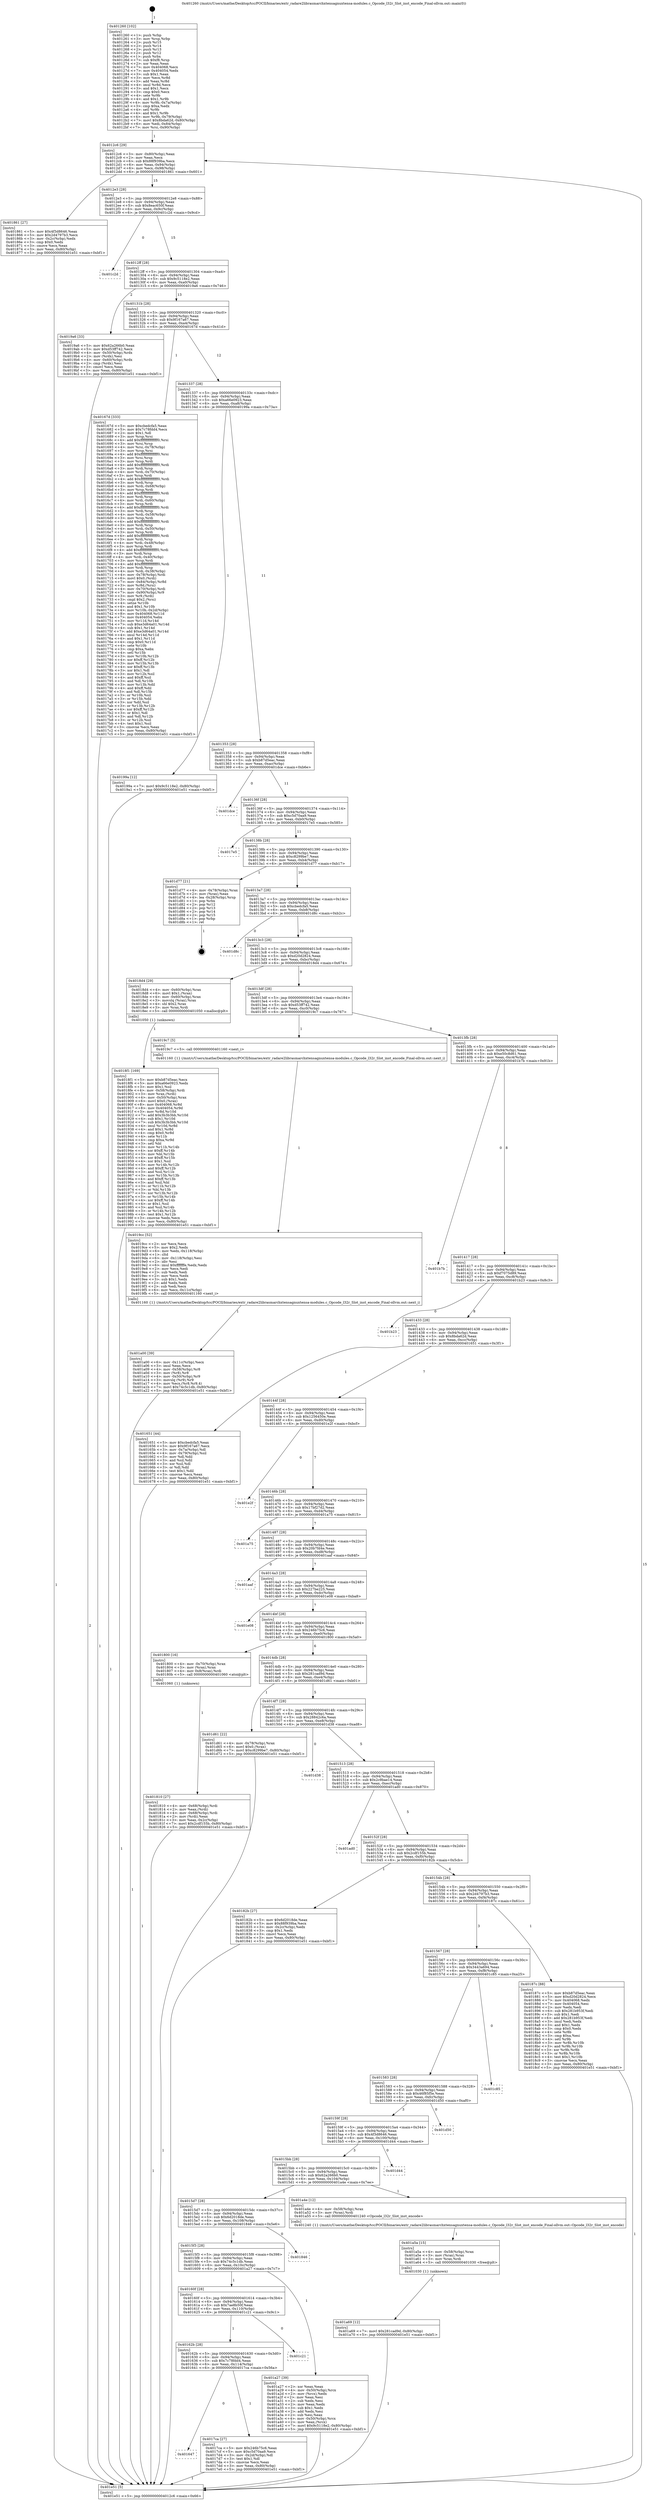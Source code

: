 digraph "0x401260" {
  label = "0x401260 (/mnt/c/Users/mathe/Desktop/tcc/POCII/binaries/extr_radare2librasmarchxtensagnuxtensa-modules.c_Opcode_l32r_Slot_inst_encode_Final-ollvm.out::main(0))"
  labelloc = "t"
  node[shape=record]

  Entry [label="",width=0.3,height=0.3,shape=circle,fillcolor=black,style=filled]
  "0x4012c6" [label="{
     0x4012c6 [29]\l
     | [instrs]\l
     &nbsp;&nbsp;0x4012c6 \<+3\>: mov -0x80(%rbp),%eax\l
     &nbsp;&nbsp;0x4012c9 \<+2\>: mov %eax,%ecx\l
     &nbsp;&nbsp;0x4012cb \<+6\>: sub $0x88f939ba,%ecx\l
     &nbsp;&nbsp;0x4012d1 \<+6\>: mov %eax,-0x94(%rbp)\l
     &nbsp;&nbsp;0x4012d7 \<+6\>: mov %ecx,-0x98(%rbp)\l
     &nbsp;&nbsp;0x4012dd \<+6\>: je 0000000000401861 \<main+0x601\>\l
  }"]
  "0x401861" [label="{
     0x401861 [27]\l
     | [instrs]\l
     &nbsp;&nbsp;0x401861 \<+5\>: mov $0x4f3d8646,%eax\l
     &nbsp;&nbsp;0x401866 \<+5\>: mov $0x2d4797b3,%ecx\l
     &nbsp;&nbsp;0x40186b \<+3\>: mov -0x2c(%rbp),%edx\l
     &nbsp;&nbsp;0x40186e \<+3\>: cmp $0x0,%edx\l
     &nbsp;&nbsp;0x401871 \<+3\>: cmove %ecx,%eax\l
     &nbsp;&nbsp;0x401874 \<+3\>: mov %eax,-0x80(%rbp)\l
     &nbsp;&nbsp;0x401877 \<+5\>: jmp 0000000000401e51 \<main+0xbf1\>\l
  }"]
  "0x4012e3" [label="{
     0x4012e3 [28]\l
     | [instrs]\l
     &nbsp;&nbsp;0x4012e3 \<+5\>: jmp 00000000004012e8 \<main+0x88\>\l
     &nbsp;&nbsp;0x4012e8 \<+6\>: mov -0x94(%rbp),%eax\l
     &nbsp;&nbsp;0x4012ee \<+5\>: sub $0x8eac650f,%eax\l
     &nbsp;&nbsp;0x4012f3 \<+6\>: mov %eax,-0x9c(%rbp)\l
     &nbsp;&nbsp;0x4012f9 \<+6\>: je 0000000000401c2d \<main+0x9cd\>\l
  }"]
  Exit [label="",width=0.3,height=0.3,shape=circle,fillcolor=black,style=filled,peripheries=2]
  "0x401c2d" [label="{
     0x401c2d\l
  }", style=dashed]
  "0x4012ff" [label="{
     0x4012ff [28]\l
     | [instrs]\l
     &nbsp;&nbsp;0x4012ff \<+5\>: jmp 0000000000401304 \<main+0xa4\>\l
     &nbsp;&nbsp;0x401304 \<+6\>: mov -0x94(%rbp),%eax\l
     &nbsp;&nbsp;0x40130a \<+5\>: sub $0x9c5118e2,%eax\l
     &nbsp;&nbsp;0x40130f \<+6\>: mov %eax,-0xa0(%rbp)\l
     &nbsp;&nbsp;0x401315 \<+6\>: je 00000000004019a6 \<main+0x746\>\l
  }"]
  "0x401a69" [label="{
     0x401a69 [12]\l
     | [instrs]\l
     &nbsp;&nbsp;0x401a69 \<+7\>: movl $0x281cad9d,-0x80(%rbp)\l
     &nbsp;&nbsp;0x401a70 \<+5\>: jmp 0000000000401e51 \<main+0xbf1\>\l
  }"]
  "0x4019a6" [label="{
     0x4019a6 [33]\l
     | [instrs]\l
     &nbsp;&nbsp;0x4019a6 \<+5\>: mov $0x62a266b0,%eax\l
     &nbsp;&nbsp;0x4019ab \<+5\>: mov $0xd53ff742,%ecx\l
     &nbsp;&nbsp;0x4019b0 \<+4\>: mov -0x50(%rbp),%rdx\l
     &nbsp;&nbsp;0x4019b4 \<+2\>: mov (%rdx),%esi\l
     &nbsp;&nbsp;0x4019b6 \<+4\>: mov -0x60(%rbp),%rdx\l
     &nbsp;&nbsp;0x4019ba \<+2\>: cmp (%rdx),%esi\l
     &nbsp;&nbsp;0x4019bc \<+3\>: cmovl %ecx,%eax\l
     &nbsp;&nbsp;0x4019bf \<+3\>: mov %eax,-0x80(%rbp)\l
     &nbsp;&nbsp;0x4019c2 \<+5\>: jmp 0000000000401e51 \<main+0xbf1\>\l
  }"]
  "0x40131b" [label="{
     0x40131b [28]\l
     | [instrs]\l
     &nbsp;&nbsp;0x40131b \<+5\>: jmp 0000000000401320 \<main+0xc0\>\l
     &nbsp;&nbsp;0x401320 \<+6\>: mov -0x94(%rbp),%eax\l
     &nbsp;&nbsp;0x401326 \<+5\>: sub $0x9f167a67,%eax\l
     &nbsp;&nbsp;0x40132b \<+6\>: mov %eax,-0xa4(%rbp)\l
     &nbsp;&nbsp;0x401331 \<+6\>: je 000000000040167d \<main+0x41d\>\l
  }"]
  "0x401a5a" [label="{
     0x401a5a [15]\l
     | [instrs]\l
     &nbsp;&nbsp;0x401a5a \<+4\>: mov -0x58(%rbp),%rax\l
     &nbsp;&nbsp;0x401a5e \<+3\>: mov (%rax),%rax\l
     &nbsp;&nbsp;0x401a61 \<+3\>: mov %rax,%rdi\l
     &nbsp;&nbsp;0x401a64 \<+5\>: call 0000000000401030 \<free@plt\>\l
     | [calls]\l
     &nbsp;&nbsp;0x401030 \{1\} (unknown)\l
  }"]
  "0x40167d" [label="{
     0x40167d [333]\l
     | [instrs]\l
     &nbsp;&nbsp;0x40167d \<+5\>: mov $0xcbedcfa5,%eax\l
     &nbsp;&nbsp;0x401682 \<+5\>: mov $0x7c78fdd4,%ecx\l
     &nbsp;&nbsp;0x401687 \<+2\>: mov $0x1,%dl\l
     &nbsp;&nbsp;0x401689 \<+3\>: mov %rsp,%rsi\l
     &nbsp;&nbsp;0x40168c \<+4\>: add $0xfffffffffffffff0,%rsi\l
     &nbsp;&nbsp;0x401690 \<+3\>: mov %rsi,%rsp\l
     &nbsp;&nbsp;0x401693 \<+4\>: mov %rsi,-0x78(%rbp)\l
     &nbsp;&nbsp;0x401697 \<+3\>: mov %rsp,%rsi\l
     &nbsp;&nbsp;0x40169a \<+4\>: add $0xfffffffffffffff0,%rsi\l
     &nbsp;&nbsp;0x40169e \<+3\>: mov %rsi,%rsp\l
     &nbsp;&nbsp;0x4016a1 \<+3\>: mov %rsp,%rdi\l
     &nbsp;&nbsp;0x4016a4 \<+4\>: add $0xfffffffffffffff0,%rdi\l
     &nbsp;&nbsp;0x4016a8 \<+3\>: mov %rdi,%rsp\l
     &nbsp;&nbsp;0x4016ab \<+4\>: mov %rdi,-0x70(%rbp)\l
     &nbsp;&nbsp;0x4016af \<+3\>: mov %rsp,%rdi\l
     &nbsp;&nbsp;0x4016b2 \<+4\>: add $0xfffffffffffffff0,%rdi\l
     &nbsp;&nbsp;0x4016b6 \<+3\>: mov %rdi,%rsp\l
     &nbsp;&nbsp;0x4016b9 \<+4\>: mov %rdi,-0x68(%rbp)\l
     &nbsp;&nbsp;0x4016bd \<+3\>: mov %rsp,%rdi\l
     &nbsp;&nbsp;0x4016c0 \<+4\>: add $0xfffffffffffffff0,%rdi\l
     &nbsp;&nbsp;0x4016c4 \<+3\>: mov %rdi,%rsp\l
     &nbsp;&nbsp;0x4016c7 \<+4\>: mov %rdi,-0x60(%rbp)\l
     &nbsp;&nbsp;0x4016cb \<+3\>: mov %rsp,%rdi\l
     &nbsp;&nbsp;0x4016ce \<+4\>: add $0xfffffffffffffff0,%rdi\l
     &nbsp;&nbsp;0x4016d2 \<+3\>: mov %rdi,%rsp\l
     &nbsp;&nbsp;0x4016d5 \<+4\>: mov %rdi,-0x58(%rbp)\l
     &nbsp;&nbsp;0x4016d9 \<+3\>: mov %rsp,%rdi\l
     &nbsp;&nbsp;0x4016dc \<+4\>: add $0xfffffffffffffff0,%rdi\l
     &nbsp;&nbsp;0x4016e0 \<+3\>: mov %rdi,%rsp\l
     &nbsp;&nbsp;0x4016e3 \<+4\>: mov %rdi,-0x50(%rbp)\l
     &nbsp;&nbsp;0x4016e7 \<+3\>: mov %rsp,%rdi\l
     &nbsp;&nbsp;0x4016ea \<+4\>: add $0xfffffffffffffff0,%rdi\l
     &nbsp;&nbsp;0x4016ee \<+3\>: mov %rdi,%rsp\l
     &nbsp;&nbsp;0x4016f1 \<+4\>: mov %rdi,-0x48(%rbp)\l
     &nbsp;&nbsp;0x4016f5 \<+3\>: mov %rsp,%rdi\l
     &nbsp;&nbsp;0x4016f8 \<+4\>: add $0xfffffffffffffff0,%rdi\l
     &nbsp;&nbsp;0x4016fc \<+3\>: mov %rdi,%rsp\l
     &nbsp;&nbsp;0x4016ff \<+4\>: mov %rdi,-0x40(%rbp)\l
     &nbsp;&nbsp;0x401703 \<+3\>: mov %rsp,%rdi\l
     &nbsp;&nbsp;0x401706 \<+4\>: add $0xfffffffffffffff0,%rdi\l
     &nbsp;&nbsp;0x40170a \<+3\>: mov %rdi,%rsp\l
     &nbsp;&nbsp;0x40170d \<+4\>: mov %rdi,-0x38(%rbp)\l
     &nbsp;&nbsp;0x401711 \<+4\>: mov -0x78(%rbp),%rdi\l
     &nbsp;&nbsp;0x401715 \<+6\>: movl $0x0,(%rdi)\l
     &nbsp;&nbsp;0x40171b \<+7\>: mov -0x84(%rbp),%r8d\l
     &nbsp;&nbsp;0x401722 \<+3\>: mov %r8d,(%rsi)\l
     &nbsp;&nbsp;0x401725 \<+4\>: mov -0x70(%rbp),%rdi\l
     &nbsp;&nbsp;0x401729 \<+7\>: mov -0x90(%rbp),%r9\l
     &nbsp;&nbsp;0x401730 \<+3\>: mov %r9,(%rdi)\l
     &nbsp;&nbsp;0x401733 \<+3\>: cmpl $0x2,(%rsi)\l
     &nbsp;&nbsp;0x401736 \<+4\>: setne %r10b\l
     &nbsp;&nbsp;0x40173a \<+4\>: and $0x1,%r10b\l
     &nbsp;&nbsp;0x40173e \<+4\>: mov %r10b,-0x2d(%rbp)\l
     &nbsp;&nbsp;0x401742 \<+8\>: mov 0x404068,%r11d\l
     &nbsp;&nbsp;0x40174a \<+7\>: mov 0x404054,%ebx\l
     &nbsp;&nbsp;0x401751 \<+3\>: mov %r11d,%r14d\l
     &nbsp;&nbsp;0x401754 \<+7\>: sub $0xe3d64a01,%r14d\l
     &nbsp;&nbsp;0x40175b \<+4\>: sub $0x1,%r14d\l
     &nbsp;&nbsp;0x40175f \<+7\>: add $0xe3d64a01,%r14d\l
     &nbsp;&nbsp;0x401766 \<+4\>: imul %r14d,%r11d\l
     &nbsp;&nbsp;0x40176a \<+4\>: and $0x1,%r11d\l
     &nbsp;&nbsp;0x40176e \<+4\>: cmp $0x0,%r11d\l
     &nbsp;&nbsp;0x401772 \<+4\>: sete %r10b\l
     &nbsp;&nbsp;0x401776 \<+3\>: cmp $0xa,%ebx\l
     &nbsp;&nbsp;0x401779 \<+4\>: setl %r15b\l
     &nbsp;&nbsp;0x40177d \<+3\>: mov %r10b,%r12b\l
     &nbsp;&nbsp;0x401780 \<+4\>: xor $0xff,%r12b\l
     &nbsp;&nbsp;0x401784 \<+3\>: mov %r15b,%r13b\l
     &nbsp;&nbsp;0x401787 \<+4\>: xor $0xff,%r13b\l
     &nbsp;&nbsp;0x40178b \<+3\>: xor $0x1,%dl\l
     &nbsp;&nbsp;0x40178e \<+3\>: mov %r12b,%sil\l
     &nbsp;&nbsp;0x401791 \<+4\>: and $0xff,%sil\l
     &nbsp;&nbsp;0x401795 \<+3\>: and %dl,%r10b\l
     &nbsp;&nbsp;0x401798 \<+3\>: mov %r13b,%dil\l
     &nbsp;&nbsp;0x40179b \<+4\>: and $0xff,%dil\l
     &nbsp;&nbsp;0x40179f \<+3\>: and %dl,%r15b\l
     &nbsp;&nbsp;0x4017a2 \<+3\>: or %r10b,%sil\l
     &nbsp;&nbsp;0x4017a5 \<+3\>: or %r15b,%dil\l
     &nbsp;&nbsp;0x4017a8 \<+3\>: xor %dil,%sil\l
     &nbsp;&nbsp;0x4017ab \<+3\>: or %r13b,%r12b\l
     &nbsp;&nbsp;0x4017ae \<+4\>: xor $0xff,%r12b\l
     &nbsp;&nbsp;0x4017b2 \<+3\>: or $0x1,%dl\l
     &nbsp;&nbsp;0x4017b5 \<+3\>: and %dl,%r12b\l
     &nbsp;&nbsp;0x4017b8 \<+3\>: or %r12b,%sil\l
     &nbsp;&nbsp;0x4017bb \<+4\>: test $0x1,%sil\l
     &nbsp;&nbsp;0x4017bf \<+3\>: cmovne %ecx,%eax\l
     &nbsp;&nbsp;0x4017c2 \<+3\>: mov %eax,-0x80(%rbp)\l
     &nbsp;&nbsp;0x4017c5 \<+5\>: jmp 0000000000401e51 \<main+0xbf1\>\l
  }"]
  "0x401337" [label="{
     0x401337 [28]\l
     | [instrs]\l
     &nbsp;&nbsp;0x401337 \<+5\>: jmp 000000000040133c \<main+0xdc\>\l
     &nbsp;&nbsp;0x40133c \<+6\>: mov -0x94(%rbp),%eax\l
     &nbsp;&nbsp;0x401342 \<+5\>: sub $0xa66e0923,%eax\l
     &nbsp;&nbsp;0x401347 \<+6\>: mov %eax,-0xa8(%rbp)\l
     &nbsp;&nbsp;0x40134d \<+6\>: je 000000000040199a \<main+0x73a\>\l
  }"]
  "0x401a00" [label="{
     0x401a00 [39]\l
     | [instrs]\l
     &nbsp;&nbsp;0x401a00 \<+6\>: mov -0x11c(%rbp),%ecx\l
     &nbsp;&nbsp;0x401a06 \<+3\>: imul %eax,%ecx\l
     &nbsp;&nbsp;0x401a09 \<+4\>: mov -0x58(%rbp),%r8\l
     &nbsp;&nbsp;0x401a0d \<+3\>: mov (%r8),%r8\l
     &nbsp;&nbsp;0x401a10 \<+4\>: mov -0x50(%rbp),%r9\l
     &nbsp;&nbsp;0x401a14 \<+3\>: movslq (%r9),%r9\l
     &nbsp;&nbsp;0x401a17 \<+4\>: mov %ecx,(%r8,%r9,4)\l
     &nbsp;&nbsp;0x401a1b \<+7\>: movl $0x74c5c1db,-0x80(%rbp)\l
     &nbsp;&nbsp;0x401a22 \<+5\>: jmp 0000000000401e51 \<main+0xbf1\>\l
  }"]
  "0x40199a" [label="{
     0x40199a [12]\l
     | [instrs]\l
     &nbsp;&nbsp;0x40199a \<+7\>: movl $0x9c5118e2,-0x80(%rbp)\l
     &nbsp;&nbsp;0x4019a1 \<+5\>: jmp 0000000000401e51 \<main+0xbf1\>\l
  }"]
  "0x401353" [label="{
     0x401353 [28]\l
     | [instrs]\l
     &nbsp;&nbsp;0x401353 \<+5\>: jmp 0000000000401358 \<main+0xf8\>\l
     &nbsp;&nbsp;0x401358 \<+6\>: mov -0x94(%rbp),%eax\l
     &nbsp;&nbsp;0x40135e \<+5\>: sub $0xb87d5eac,%eax\l
     &nbsp;&nbsp;0x401363 \<+6\>: mov %eax,-0xac(%rbp)\l
     &nbsp;&nbsp;0x401369 \<+6\>: je 0000000000401dce \<main+0xb6e\>\l
  }"]
  "0x4019cc" [label="{
     0x4019cc [52]\l
     | [instrs]\l
     &nbsp;&nbsp;0x4019cc \<+2\>: xor %ecx,%ecx\l
     &nbsp;&nbsp;0x4019ce \<+5\>: mov $0x2,%edx\l
     &nbsp;&nbsp;0x4019d3 \<+6\>: mov %edx,-0x118(%rbp)\l
     &nbsp;&nbsp;0x4019d9 \<+1\>: cltd\l
     &nbsp;&nbsp;0x4019da \<+6\>: mov -0x118(%rbp),%esi\l
     &nbsp;&nbsp;0x4019e0 \<+2\>: idiv %esi\l
     &nbsp;&nbsp;0x4019e2 \<+6\>: imul $0xfffffffe,%edx,%edx\l
     &nbsp;&nbsp;0x4019e8 \<+2\>: mov %ecx,%edi\l
     &nbsp;&nbsp;0x4019ea \<+2\>: sub %edx,%edi\l
     &nbsp;&nbsp;0x4019ec \<+2\>: mov %ecx,%edx\l
     &nbsp;&nbsp;0x4019ee \<+3\>: sub $0x1,%edx\l
     &nbsp;&nbsp;0x4019f1 \<+2\>: add %edx,%edi\l
     &nbsp;&nbsp;0x4019f3 \<+2\>: sub %edi,%ecx\l
     &nbsp;&nbsp;0x4019f5 \<+6\>: mov %ecx,-0x11c(%rbp)\l
     &nbsp;&nbsp;0x4019fb \<+5\>: call 0000000000401160 \<next_i\>\l
     | [calls]\l
     &nbsp;&nbsp;0x401160 \{1\} (/mnt/c/Users/mathe/Desktop/tcc/POCII/binaries/extr_radare2librasmarchxtensagnuxtensa-modules.c_Opcode_l32r_Slot_inst_encode_Final-ollvm.out::next_i)\l
  }"]
  "0x401dce" [label="{
     0x401dce\l
  }", style=dashed]
  "0x40136f" [label="{
     0x40136f [28]\l
     | [instrs]\l
     &nbsp;&nbsp;0x40136f \<+5\>: jmp 0000000000401374 \<main+0x114\>\l
     &nbsp;&nbsp;0x401374 \<+6\>: mov -0x94(%rbp),%eax\l
     &nbsp;&nbsp;0x40137a \<+5\>: sub $0xc5d70aa9,%eax\l
     &nbsp;&nbsp;0x40137f \<+6\>: mov %eax,-0xb0(%rbp)\l
     &nbsp;&nbsp;0x401385 \<+6\>: je 00000000004017e5 \<main+0x585\>\l
  }"]
  "0x4018f1" [label="{
     0x4018f1 [169]\l
     | [instrs]\l
     &nbsp;&nbsp;0x4018f1 \<+5\>: mov $0xb87d5eac,%ecx\l
     &nbsp;&nbsp;0x4018f6 \<+5\>: mov $0xa66e0923,%edx\l
     &nbsp;&nbsp;0x4018fb \<+3\>: mov $0x1,%sil\l
     &nbsp;&nbsp;0x4018fe \<+4\>: mov -0x58(%rbp),%rdi\l
     &nbsp;&nbsp;0x401902 \<+3\>: mov %rax,(%rdi)\l
     &nbsp;&nbsp;0x401905 \<+4\>: mov -0x50(%rbp),%rax\l
     &nbsp;&nbsp;0x401909 \<+6\>: movl $0x0,(%rax)\l
     &nbsp;&nbsp;0x40190f \<+8\>: mov 0x404068,%r8d\l
     &nbsp;&nbsp;0x401917 \<+8\>: mov 0x404054,%r9d\l
     &nbsp;&nbsp;0x40191f \<+3\>: mov %r8d,%r10d\l
     &nbsp;&nbsp;0x401922 \<+7\>: add $0x3b3b3bb,%r10d\l
     &nbsp;&nbsp;0x401929 \<+4\>: sub $0x1,%r10d\l
     &nbsp;&nbsp;0x40192d \<+7\>: sub $0x3b3b3bb,%r10d\l
     &nbsp;&nbsp;0x401934 \<+4\>: imul %r10d,%r8d\l
     &nbsp;&nbsp;0x401938 \<+4\>: and $0x1,%r8d\l
     &nbsp;&nbsp;0x40193c \<+4\>: cmp $0x0,%r8d\l
     &nbsp;&nbsp;0x401940 \<+4\>: sete %r11b\l
     &nbsp;&nbsp;0x401944 \<+4\>: cmp $0xa,%r9d\l
     &nbsp;&nbsp;0x401948 \<+3\>: setl %bl\l
     &nbsp;&nbsp;0x40194b \<+3\>: mov %r11b,%r14b\l
     &nbsp;&nbsp;0x40194e \<+4\>: xor $0xff,%r14b\l
     &nbsp;&nbsp;0x401952 \<+3\>: mov %bl,%r15b\l
     &nbsp;&nbsp;0x401955 \<+4\>: xor $0xff,%r15b\l
     &nbsp;&nbsp;0x401959 \<+4\>: xor $0x1,%sil\l
     &nbsp;&nbsp;0x40195d \<+3\>: mov %r14b,%r12b\l
     &nbsp;&nbsp;0x401960 \<+4\>: and $0xff,%r12b\l
     &nbsp;&nbsp;0x401964 \<+3\>: and %sil,%r11b\l
     &nbsp;&nbsp;0x401967 \<+3\>: mov %r15b,%r13b\l
     &nbsp;&nbsp;0x40196a \<+4\>: and $0xff,%r13b\l
     &nbsp;&nbsp;0x40196e \<+3\>: and %sil,%bl\l
     &nbsp;&nbsp;0x401971 \<+3\>: or %r11b,%r12b\l
     &nbsp;&nbsp;0x401974 \<+3\>: or %bl,%r13b\l
     &nbsp;&nbsp;0x401977 \<+3\>: xor %r13b,%r12b\l
     &nbsp;&nbsp;0x40197a \<+3\>: or %r15b,%r14b\l
     &nbsp;&nbsp;0x40197d \<+4\>: xor $0xff,%r14b\l
     &nbsp;&nbsp;0x401981 \<+4\>: or $0x1,%sil\l
     &nbsp;&nbsp;0x401985 \<+3\>: and %sil,%r14b\l
     &nbsp;&nbsp;0x401988 \<+3\>: or %r14b,%r12b\l
     &nbsp;&nbsp;0x40198b \<+4\>: test $0x1,%r12b\l
     &nbsp;&nbsp;0x40198f \<+3\>: cmovne %edx,%ecx\l
     &nbsp;&nbsp;0x401992 \<+3\>: mov %ecx,-0x80(%rbp)\l
     &nbsp;&nbsp;0x401995 \<+5\>: jmp 0000000000401e51 \<main+0xbf1\>\l
  }"]
  "0x4017e5" [label="{
     0x4017e5\l
  }", style=dashed]
  "0x40138b" [label="{
     0x40138b [28]\l
     | [instrs]\l
     &nbsp;&nbsp;0x40138b \<+5\>: jmp 0000000000401390 \<main+0x130\>\l
     &nbsp;&nbsp;0x401390 \<+6\>: mov -0x94(%rbp),%eax\l
     &nbsp;&nbsp;0x401396 \<+5\>: sub $0xc8299be7,%eax\l
     &nbsp;&nbsp;0x40139b \<+6\>: mov %eax,-0xb4(%rbp)\l
     &nbsp;&nbsp;0x4013a1 \<+6\>: je 0000000000401d77 \<main+0xb17\>\l
  }"]
  "0x401810" [label="{
     0x401810 [27]\l
     | [instrs]\l
     &nbsp;&nbsp;0x401810 \<+4\>: mov -0x68(%rbp),%rdi\l
     &nbsp;&nbsp;0x401814 \<+2\>: mov %eax,(%rdi)\l
     &nbsp;&nbsp;0x401816 \<+4\>: mov -0x68(%rbp),%rdi\l
     &nbsp;&nbsp;0x40181a \<+2\>: mov (%rdi),%eax\l
     &nbsp;&nbsp;0x40181c \<+3\>: mov %eax,-0x2c(%rbp)\l
     &nbsp;&nbsp;0x40181f \<+7\>: movl $0x2cdf155b,-0x80(%rbp)\l
     &nbsp;&nbsp;0x401826 \<+5\>: jmp 0000000000401e51 \<main+0xbf1\>\l
  }"]
  "0x401d77" [label="{
     0x401d77 [21]\l
     | [instrs]\l
     &nbsp;&nbsp;0x401d77 \<+4\>: mov -0x78(%rbp),%rax\l
     &nbsp;&nbsp;0x401d7b \<+2\>: mov (%rax),%eax\l
     &nbsp;&nbsp;0x401d7d \<+4\>: lea -0x28(%rbp),%rsp\l
     &nbsp;&nbsp;0x401d81 \<+1\>: pop %rbx\l
     &nbsp;&nbsp;0x401d82 \<+2\>: pop %r12\l
     &nbsp;&nbsp;0x401d84 \<+2\>: pop %r13\l
     &nbsp;&nbsp;0x401d86 \<+2\>: pop %r14\l
     &nbsp;&nbsp;0x401d88 \<+2\>: pop %r15\l
     &nbsp;&nbsp;0x401d8a \<+1\>: pop %rbp\l
     &nbsp;&nbsp;0x401d8b \<+1\>: ret\l
  }"]
  "0x4013a7" [label="{
     0x4013a7 [28]\l
     | [instrs]\l
     &nbsp;&nbsp;0x4013a7 \<+5\>: jmp 00000000004013ac \<main+0x14c\>\l
     &nbsp;&nbsp;0x4013ac \<+6\>: mov -0x94(%rbp),%eax\l
     &nbsp;&nbsp;0x4013b2 \<+5\>: sub $0xcbedcfa5,%eax\l
     &nbsp;&nbsp;0x4013b7 \<+6\>: mov %eax,-0xb8(%rbp)\l
     &nbsp;&nbsp;0x4013bd \<+6\>: je 0000000000401d8c \<main+0xb2c\>\l
  }"]
  "0x401647" [label="{
     0x401647\l
  }", style=dashed]
  "0x401d8c" [label="{
     0x401d8c\l
  }", style=dashed]
  "0x4013c3" [label="{
     0x4013c3 [28]\l
     | [instrs]\l
     &nbsp;&nbsp;0x4013c3 \<+5\>: jmp 00000000004013c8 \<main+0x168\>\l
     &nbsp;&nbsp;0x4013c8 \<+6\>: mov -0x94(%rbp),%eax\l
     &nbsp;&nbsp;0x4013ce \<+5\>: sub $0xd20d2824,%eax\l
     &nbsp;&nbsp;0x4013d3 \<+6\>: mov %eax,-0xbc(%rbp)\l
     &nbsp;&nbsp;0x4013d9 \<+6\>: je 00000000004018d4 \<main+0x674\>\l
  }"]
  "0x4017ca" [label="{
     0x4017ca [27]\l
     | [instrs]\l
     &nbsp;&nbsp;0x4017ca \<+5\>: mov $0x246b75c6,%eax\l
     &nbsp;&nbsp;0x4017cf \<+5\>: mov $0xc5d70aa9,%ecx\l
     &nbsp;&nbsp;0x4017d4 \<+3\>: mov -0x2d(%rbp),%dl\l
     &nbsp;&nbsp;0x4017d7 \<+3\>: test $0x1,%dl\l
     &nbsp;&nbsp;0x4017da \<+3\>: cmovne %ecx,%eax\l
     &nbsp;&nbsp;0x4017dd \<+3\>: mov %eax,-0x80(%rbp)\l
     &nbsp;&nbsp;0x4017e0 \<+5\>: jmp 0000000000401e51 \<main+0xbf1\>\l
  }"]
  "0x4018d4" [label="{
     0x4018d4 [29]\l
     | [instrs]\l
     &nbsp;&nbsp;0x4018d4 \<+4\>: mov -0x60(%rbp),%rax\l
     &nbsp;&nbsp;0x4018d8 \<+6\>: movl $0x1,(%rax)\l
     &nbsp;&nbsp;0x4018de \<+4\>: mov -0x60(%rbp),%rax\l
     &nbsp;&nbsp;0x4018e2 \<+3\>: movslq (%rax),%rax\l
     &nbsp;&nbsp;0x4018e5 \<+4\>: shl $0x2,%rax\l
     &nbsp;&nbsp;0x4018e9 \<+3\>: mov %rax,%rdi\l
     &nbsp;&nbsp;0x4018ec \<+5\>: call 0000000000401050 \<malloc@plt\>\l
     | [calls]\l
     &nbsp;&nbsp;0x401050 \{1\} (unknown)\l
  }"]
  "0x4013df" [label="{
     0x4013df [28]\l
     | [instrs]\l
     &nbsp;&nbsp;0x4013df \<+5\>: jmp 00000000004013e4 \<main+0x184\>\l
     &nbsp;&nbsp;0x4013e4 \<+6\>: mov -0x94(%rbp),%eax\l
     &nbsp;&nbsp;0x4013ea \<+5\>: sub $0xd53ff742,%eax\l
     &nbsp;&nbsp;0x4013ef \<+6\>: mov %eax,-0xc0(%rbp)\l
     &nbsp;&nbsp;0x4013f5 \<+6\>: je 00000000004019c7 \<main+0x767\>\l
  }"]
  "0x40162b" [label="{
     0x40162b [28]\l
     | [instrs]\l
     &nbsp;&nbsp;0x40162b \<+5\>: jmp 0000000000401630 \<main+0x3d0\>\l
     &nbsp;&nbsp;0x401630 \<+6\>: mov -0x94(%rbp),%eax\l
     &nbsp;&nbsp;0x401636 \<+5\>: sub $0x7c78fdd4,%eax\l
     &nbsp;&nbsp;0x40163b \<+6\>: mov %eax,-0x114(%rbp)\l
     &nbsp;&nbsp;0x401641 \<+6\>: je 00000000004017ca \<main+0x56a\>\l
  }"]
  "0x4019c7" [label="{
     0x4019c7 [5]\l
     | [instrs]\l
     &nbsp;&nbsp;0x4019c7 \<+5\>: call 0000000000401160 \<next_i\>\l
     | [calls]\l
     &nbsp;&nbsp;0x401160 \{1\} (/mnt/c/Users/mathe/Desktop/tcc/POCII/binaries/extr_radare2librasmarchxtensagnuxtensa-modules.c_Opcode_l32r_Slot_inst_encode_Final-ollvm.out::next_i)\l
  }"]
  "0x4013fb" [label="{
     0x4013fb [28]\l
     | [instrs]\l
     &nbsp;&nbsp;0x4013fb \<+5\>: jmp 0000000000401400 \<main+0x1a0\>\l
     &nbsp;&nbsp;0x401400 \<+6\>: mov -0x94(%rbp),%eax\l
     &nbsp;&nbsp;0x401406 \<+5\>: sub $0xe50c8d61,%eax\l
     &nbsp;&nbsp;0x40140b \<+6\>: mov %eax,-0xc4(%rbp)\l
     &nbsp;&nbsp;0x401411 \<+6\>: je 0000000000401b7b \<main+0x91b\>\l
  }"]
  "0x401c21" [label="{
     0x401c21\l
  }", style=dashed]
  "0x401b7b" [label="{
     0x401b7b\l
  }", style=dashed]
  "0x401417" [label="{
     0x401417 [28]\l
     | [instrs]\l
     &nbsp;&nbsp;0x401417 \<+5\>: jmp 000000000040141c \<main+0x1bc\>\l
     &nbsp;&nbsp;0x40141c \<+6\>: mov -0x94(%rbp),%eax\l
     &nbsp;&nbsp;0x401422 \<+5\>: sub $0xf7075d89,%eax\l
     &nbsp;&nbsp;0x401427 \<+6\>: mov %eax,-0xc8(%rbp)\l
     &nbsp;&nbsp;0x40142d \<+6\>: je 0000000000401b23 \<main+0x8c3\>\l
  }"]
  "0x40160f" [label="{
     0x40160f [28]\l
     | [instrs]\l
     &nbsp;&nbsp;0x40160f \<+5\>: jmp 0000000000401614 \<main+0x3b4\>\l
     &nbsp;&nbsp;0x401614 \<+6\>: mov -0x94(%rbp),%eax\l
     &nbsp;&nbsp;0x40161a \<+5\>: sub $0x7ae8b50f,%eax\l
     &nbsp;&nbsp;0x40161f \<+6\>: mov %eax,-0x110(%rbp)\l
     &nbsp;&nbsp;0x401625 \<+6\>: je 0000000000401c21 \<main+0x9c1\>\l
  }"]
  "0x401b23" [label="{
     0x401b23\l
  }", style=dashed]
  "0x401433" [label="{
     0x401433 [28]\l
     | [instrs]\l
     &nbsp;&nbsp;0x401433 \<+5\>: jmp 0000000000401438 \<main+0x1d8\>\l
     &nbsp;&nbsp;0x401438 \<+6\>: mov -0x94(%rbp),%eax\l
     &nbsp;&nbsp;0x40143e \<+5\>: sub $0x8bda62d,%eax\l
     &nbsp;&nbsp;0x401443 \<+6\>: mov %eax,-0xcc(%rbp)\l
     &nbsp;&nbsp;0x401449 \<+6\>: je 0000000000401651 \<main+0x3f1\>\l
  }"]
  "0x401a27" [label="{
     0x401a27 [39]\l
     | [instrs]\l
     &nbsp;&nbsp;0x401a27 \<+2\>: xor %eax,%eax\l
     &nbsp;&nbsp;0x401a29 \<+4\>: mov -0x50(%rbp),%rcx\l
     &nbsp;&nbsp;0x401a2d \<+2\>: mov (%rcx),%edx\l
     &nbsp;&nbsp;0x401a2f \<+2\>: mov %eax,%esi\l
     &nbsp;&nbsp;0x401a31 \<+2\>: sub %edx,%esi\l
     &nbsp;&nbsp;0x401a33 \<+2\>: mov %eax,%edx\l
     &nbsp;&nbsp;0x401a35 \<+3\>: sub $0x1,%edx\l
     &nbsp;&nbsp;0x401a38 \<+2\>: add %edx,%esi\l
     &nbsp;&nbsp;0x401a3a \<+2\>: sub %esi,%eax\l
     &nbsp;&nbsp;0x401a3c \<+4\>: mov -0x50(%rbp),%rcx\l
     &nbsp;&nbsp;0x401a40 \<+2\>: mov %eax,(%rcx)\l
     &nbsp;&nbsp;0x401a42 \<+7\>: movl $0x9c5118e2,-0x80(%rbp)\l
     &nbsp;&nbsp;0x401a49 \<+5\>: jmp 0000000000401e51 \<main+0xbf1\>\l
  }"]
  "0x401651" [label="{
     0x401651 [44]\l
     | [instrs]\l
     &nbsp;&nbsp;0x401651 \<+5\>: mov $0xcbedcfa5,%eax\l
     &nbsp;&nbsp;0x401656 \<+5\>: mov $0x9f167a67,%ecx\l
     &nbsp;&nbsp;0x40165b \<+3\>: mov -0x7a(%rbp),%dl\l
     &nbsp;&nbsp;0x40165e \<+4\>: mov -0x79(%rbp),%sil\l
     &nbsp;&nbsp;0x401662 \<+3\>: mov %dl,%dil\l
     &nbsp;&nbsp;0x401665 \<+3\>: and %sil,%dil\l
     &nbsp;&nbsp;0x401668 \<+3\>: xor %sil,%dl\l
     &nbsp;&nbsp;0x40166b \<+3\>: or %dl,%dil\l
     &nbsp;&nbsp;0x40166e \<+4\>: test $0x1,%dil\l
     &nbsp;&nbsp;0x401672 \<+3\>: cmovne %ecx,%eax\l
     &nbsp;&nbsp;0x401675 \<+3\>: mov %eax,-0x80(%rbp)\l
     &nbsp;&nbsp;0x401678 \<+5\>: jmp 0000000000401e51 \<main+0xbf1\>\l
  }"]
  "0x40144f" [label="{
     0x40144f [28]\l
     | [instrs]\l
     &nbsp;&nbsp;0x40144f \<+5\>: jmp 0000000000401454 \<main+0x1f4\>\l
     &nbsp;&nbsp;0x401454 \<+6\>: mov -0x94(%rbp),%eax\l
     &nbsp;&nbsp;0x40145a \<+5\>: sub $0x1256450e,%eax\l
     &nbsp;&nbsp;0x40145f \<+6\>: mov %eax,-0xd0(%rbp)\l
     &nbsp;&nbsp;0x401465 \<+6\>: je 0000000000401e2f \<main+0xbcf\>\l
  }"]
  "0x401e51" [label="{
     0x401e51 [5]\l
     | [instrs]\l
     &nbsp;&nbsp;0x401e51 \<+5\>: jmp 00000000004012c6 \<main+0x66\>\l
  }"]
  "0x401260" [label="{
     0x401260 [102]\l
     | [instrs]\l
     &nbsp;&nbsp;0x401260 \<+1\>: push %rbp\l
     &nbsp;&nbsp;0x401261 \<+3\>: mov %rsp,%rbp\l
     &nbsp;&nbsp;0x401264 \<+2\>: push %r15\l
     &nbsp;&nbsp;0x401266 \<+2\>: push %r14\l
     &nbsp;&nbsp;0x401268 \<+2\>: push %r13\l
     &nbsp;&nbsp;0x40126a \<+2\>: push %r12\l
     &nbsp;&nbsp;0x40126c \<+1\>: push %rbx\l
     &nbsp;&nbsp;0x40126d \<+7\>: sub $0xf8,%rsp\l
     &nbsp;&nbsp;0x401274 \<+2\>: xor %eax,%eax\l
     &nbsp;&nbsp;0x401276 \<+7\>: mov 0x404068,%ecx\l
     &nbsp;&nbsp;0x40127d \<+7\>: mov 0x404054,%edx\l
     &nbsp;&nbsp;0x401284 \<+3\>: sub $0x1,%eax\l
     &nbsp;&nbsp;0x401287 \<+3\>: mov %ecx,%r8d\l
     &nbsp;&nbsp;0x40128a \<+3\>: add %eax,%r8d\l
     &nbsp;&nbsp;0x40128d \<+4\>: imul %r8d,%ecx\l
     &nbsp;&nbsp;0x401291 \<+3\>: and $0x1,%ecx\l
     &nbsp;&nbsp;0x401294 \<+3\>: cmp $0x0,%ecx\l
     &nbsp;&nbsp;0x401297 \<+4\>: sete %r9b\l
     &nbsp;&nbsp;0x40129b \<+4\>: and $0x1,%r9b\l
     &nbsp;&nbsp;0x40129f \<+4\>: mov %r9b,-0x7a(%rbp)\l
     &nbsp;&nbsp;0x4012a3 \<+3\>: cmp $0xa,%edx\l
     &nbsp;&nbsp;0x4012a6 \<+4\>: setl %r9b\l
     &nbsp;&nbsp;0x4012aa \<+4\>: and $0x1,%r9b\l
     &nbsp;&nbsp;0x4012ae \<+4\>: mov %r9b,-0x79(%rbp)\l
     &nbsp;&nbsp;0x4012b2 \<+7\>: movl $0x8bda62d,-0x80(%rbp)\l
     &nbsp;&nbsp;0x4012b9 \<+6\>: mov %edi,-0x84(%rbp)\l
     &nbsp;&nbsp;0x4012bf \<+7\>: mov %rsi,-0x90(%rbp)\l
  }"]
  "0x4015f3" [label="{
     0x4015f3 [28]\l
     | [instrs]\l
     &nbsp;&nbsp;0x4015f3 \<+5\>: jmp 00000000004015f8 \<main+0x398\>\l
     &nbsp;&nbsp;0x4015f8 \<+6\>: mov -0x94(%rbp),%eax\l
     &nbsp;&nbsp;0x4015fe \<+5\>: sub $0x74c5c1db,%eax\l
     &nbsp;&nbsp;0x401603 \<+6\>: mov %eax,-0x10c(%rbp)\l
     &nbsp;&nbsp;0x401609 \<+6\>: je 0000000000401a27 \<main+0x7c7\>\l
  }"]
  "0x401846" [label="{
     0x401846\l
  }", style=dashed]
  "0x401e2f" [label="{
     0x401e2f\l
  }", style=dashed]
  "0x40146b" [label="{
     0x40146b [28]\l
     | [instrs]\l
     &nbsp;&nbsp;0x40146b \<+5\>: jmp 0000000000401470 \<main+0x210\>\l
     &nbsp;&nbsp;0x401470 \<+6\>: mov -0x94(%rbp),%eax\l
     &nbsp;&nbsp;0x401476 \<+5\>: sub $0x17bf27d2,%eax\l
     &nbsp;&nbsp;0x40147b \<+6\>: mov %eax,-0xd4(%rbp)\l
     &nbsp;&nbsp;0x401481 \<+6\>: je 0000000000401a75 \<main+0x815\>\l
  }"]
  "0x4015d7" [label="{
     0x4015d7 [28]\l
     | [instrs]\l
     &nbsp;&nbsp;0x4015d7 \<+5\>: jmp 00000000004015dc \<main+0x37c\>\l
     &nbsp;&nbsp;0x4015dc \<+6\>: mov -0x94(%rbp),%eax\l
     &nbsp;&nbsp;0x4015e2 \<+5\>: sub $0x6d2018de,%eax\l
     &nbsp;&nbsp;0x4015e7 \<+6\>: mov %eax,-0x108(%rbp)\l
     &nbsp;&nbsp;0x4015ed \<+6\>: je 0000000000401846 \<main+0x5e6\>\l
  }"]
  "0x401a75" [label="{
     0x401a75\l
  }", style=dashed]
  "0x401487" [label="{
     0x401487 [28]\l
     | [instrs]\l
     &nbsp;&nbsp;0x401487 \<+5\>: jmp 000000000040148c \<main+0x22c\>\l
     &nbsp;&nbsp;0x40148c \<+6\>: mov -0x94(%rbp),%eax\l
     &nbsp;&nbsp;0x401492 \<+5\>: sub $0x20b7fd4e,%eax\l
     &nbsp;&nbsp;0x401497 \<+6\>: mov %eax,-0xd8(%rbp)\l
     &nbsp;&nbsp;0x40149d \<+6\>: je 0000000000401aaf \<main+0x84f\>\l
  }"]
  "0x401a4e" [label="{
     0x401a4e [12]\l
     | [instrs]\l
     &nbsp;&nbsp;0x401a4e \<+4\>: mov -0x58(%rbp),%rax\l
     &nbsp;&nbsp;0x401a52 \<+3\>: mov (%rax),%rdi\l
     &nbsp;&nbsp;0x401a55 \<+5\>: call 0000000000401240 \<Opcode_l32r_Slot_inst_encode\>\l
     | [calls]\l
     &nbsp;&nbsp;0x401240 \{1\} (/mnt/c/Users/mathe/Desktop/tcc/POCII/binaries/extr_radare2librasmarchxtensagnuxtensa-modules.c_Opcode_l32r_Slot_inst_encode_Final-ollvm.out::Opcode_l32r_Slot_inst_encode)\l
  }"]
  "0x401aaf" [label="{
     0x401aaf\l
  }", style=dashed]
  "0x4014a3" [label="{
     0x4014a3 [28]\l
     | [instrs]\l
     &nbsp;&nbsp;0x4014a3 \<+5\>: jmp 00000000004014a8 \<main+0x248\>\l
     &nbsp;&nbsp;0x4014a8 \<+6\>: mov -0x94(%rbp),%eax\l
     &nbsp;&nbsp;0x4014ae \<+5\>: sub $0x227be225,%eax\l
     &nbsp;&nbsp;0x4014b3 \<+6\>: mov %eax,-0xdc(%rbp)\l
     &nbsp;&nbsp;0x4014b9 \<+6\>: je 0000000000401e08 \<main+0xba8\>\l
  }"]
  "0x4015bb" [label="{
     0x4015bb [28]\l
     | [instrs]\l
     &nbsp;&nbsp;0x4015bb \<+5\>: jmp 00000000004015c0 \<main+0x360\>\l
     &nbsp;&nbsp;0x4015c0 \<+6\>: mov -0x94(%rbp),%eax\l
     &nbsp;&nbsp;0x4015c6 \<+5\>: sub $0x62a266b0,%eax\l
     &nbsp;&nbsp;0x4015cb \<+6\>: mov %eax,-0x104(%rbp)\l
     &nbsp;&nbsp;0x4015d1 \<+6\>: je 0000000000401a4e \<main+0x7ee\>\l
  }"]
  "0x401e08" [label="{
     0x401e08\l
  }", style=dashed]
  "0x4014bf" [label="{
     0x4014bf [28]\l
     | [instrs]\l
     &nbsp;&nbsp;0x4014bf \<+5\>: jmp 00000000004014c4 \<main+0x264\>\l
     &nbsp;&nbsp;0x4014c4 \<+6\>: mov -0x94(%rbp),%eax\l
     &nbsp;&nbsp;0x4014ca \<+5\>: sub $0x246b75c6,%eax\l
     &nbsp;&nbsp;0x4014cf \<+6\>: mov %eax,-0xe0(%rbp)\l
     &nbsp;&nbsp;0x4014d5 \<+6\>: je 0000000000401800 \<main+0x5a0\>\l
  }"]
  "0x401d44" [label="{
     0x401d44\l
  }", style=dashed]
  "0x401800" [label="{
     0x401800 [16]\l
     | [instrs]\l
     &nbsp;&nbsp;0x401800 \<+4\>: mov -0x70(%rbp),%rax\l
     &nbsp;&nbsp;0x401804 \<+3\>: mov (%rax),%rax\l
     &nbsp;&nbsp;0x401807 \<+4\>: mov 0x8(%rax),%rdi\l
     &nbsp;&nbsp;0x40180b \<+5\>: call 0000000000401060 \<atoi@plt\>\l
     | [calls]\l
     &nbsp;&nbsp;0x401060 \{1\} (unknown)\l
  }"]
  "0x4014db" [label="{
     0x4014db [28]\l
     | [instrs]\l
     &nbsp;&nbsp;0x4014db \<+5\>: jmp 00000000004014e0 \<main+0x280\>\l
     &nbsp;&nbsp;0x4014e0 \<+6\>: mov -0x94(%rbp),%eax\l
     &nbsp;&nbsp;0x4014e6 \<+5\>: sub $0x281cad9d,%eax\l
     &nbsp;&nbsp;0x4014eb \<+6\>: mov %eax,-0xe4(%rbp)\l
     &nbsp;&nbsp;0x4014f1 \<+6\>: je 0000000000401d61 \<main+0xb01\>\l
  }"]
  "0x40159f" [label="{
     0x40159f [28]\l
     | [instrs]\l
     &nbsp;&nbsp;0x40159f \<+5\>: jmp 00000000004015a4 \<main+0x344\>\l
     &nbsp;&nbsp;0x4015a4 \<+6\>: mov -0x94(%rbp),%eax\l
     &nbsp;&nbsp;0x4015aa \<+5\>: sub $0x4f3d8646,%eax\l
     &nbsp;&nbsp;0x4015af \<+6\>: mov %eax,-0x100(%rbp)\l
     &nbsp;&nbsp;0x4015b5 \<+6\>: je 0000000000401d44 \<main+0xae4\>\l
  }"]
  "0x401d61" [label="{
     0x401d61 [22]\l
     | [instrs]\l
     &nbsp;&nbsp;0x401d61 \<+4\>: mov -0x78(%rbp),%rax\l
     &nbsp;&nbsp;0x401d65 \<+6\>: movl $0x0,(%rax)\l
     &nbsp;&nbsp;0x401d6b \<+7\>: movl $0xc8299be7,-0x80(%rbp)\l
     &nbsp;&nbsp;0x401d72 \<+5\>: jmp 0000000000401e51 \<main+0xbf1\>\l
  }"]
  "0x4014f7" [label="{
     0x4014f7 [28]\l
     | [instrs]\l
     &nbsp;&nbsp;0x4014f7 \<+5\>: jmp 00000000004014fc \<main+0x29c\>\l
     &nbsp;&nbsp;0x4014fc \<+6\>: mov -0x94(%rbp),%eax\l
     &nbsp;&nbsp;0x401502 \<+5\>: sub $0x28842c6a,%eax\l
     &nbsp;&nbsp;0x401507 \<+6\>: mov %eax,-0xe8(%rbp)\l
     &nbsp;&nbsp;0x40150d \<+6\>: je 0000000000401d38 \<main+0xad8\>\l
  }"]
  "0x401d50" [label="{
     0x401d50\l
  }", style=dashed]
  "0x401d38" [label="{
     0x401d38\l
  }", style=dashed]
  "0x401513" [label="{
     0x401513 [28]\l
     | [instrs]\l
     &nbsp;&nbsp;0x401513 \<+5\>: jmp 0000000000401518 \<main+0x2b8\>\l
     &nbsp;&nbsp;0x401518 \<+6\>: mov -0x94(%rbp),%eax\l
     &nbsp;&nbsp;0x40151e \<+5\>: sub $0x2c9bae14,%eax\l
     &nbsp;&nbsp;0x401523 \<+6\>: mov %eax,-0xec(%rbp)\l
     &nbsp;&nbsp;0x401529 \<+6\>: je 0000000000401ad0 \<main+0x870\>\l
  }"]
  "0x401583" [label="{
     0x401583 [28]\l
     | [instrs]\l
     &nbsp;&nbsp;0x401583 \<+5\>: jmp 0000000000401588 \<main+0x328\>\l
     &nbsp;&nbsp;0x401588 \<+6\>: mov -0x94(%rbp),%eax\l
     &nbsp;&nbsp;0x40158e \<+5\>: sub $0x46f85f5e,%eax\l
     &nbsp;&nbsp;0x401593 \<+6\>: mov %eax,-0xfc(%rbp)\l
     &nbsp;&nbsp;0x401599 \<+6\>: je 0000000000401d50 \<main+0xaf0\>\l
  }"]
  "0x401ad0" [label="{
     0x401ad0\l
  }", style=dashed]
  "0x40152f" [label="{
     0x40152f [28]\l
     | [instrs]\l
     &nbsp;&nbsp;0x40152f \<+5\>: jmp 0000000000401534 \<main+0x2d4\>\l
     &nbsp;&nbsp;0x401534 \<+6\>: mov -0x94(%rbp),%eax\l
     &nbsp;&nbsp;0x40153a \<+5\>: sub $0x2cdf155b,%eax\l
     &nbsp;&nbsp;0x40153f \<+6\>: mov %eax,-0xf0(%rbp)\l
     &nbsp;&nbsp;0x401545 \<+6\>: je 000000000040182b \<main+0x5cb\>\l
  }"]
  "0x401c85" [label="{
     0x401c85\l
  }", style=dashed]
  "0x40182b" [label="{
     0x40182b [27]\l
     | [instrs]\l
     &nbsp;&nbsp;0x40182b \<+5\>: mov $0x6d2018de,%eax\l
     &nbsp;&nbsp;0x401830 \<+5\>: mov $0x88f939ba,%ecx\l
     &nbsp;&nbsp;0x401835 \<+3\>: mov -0x2c(%rbp),%edx\l
     &nbsp;&nbsp;0x401838 \<+3\>: cmp $0x1,%edx\l
     &nbsp;&nbsp;0x40183b \<+3\>: cmovl %ecx,%eax\l
     &nbsp;&nbsp;0x40183e \<+3\>: mov %eax,-0x80(%rbp)\l
     &nbsp;&nbsp;0x401841 \<+5\>: jmp 0000000000401e51 \<main+0xbf1\>\l
  }"]
  "0x40154b" [label="{
     0x40154b [28]\l
     | [instrs]\l
     &nbsp;&nbsp;0x40154b \<+5\>: jmp 0000000000401550 \<main+0x2f0\>\l
     &nbsp;&nbsp;0x401550 \<+6\>: mov -0x94(%rbp),%eax\l
     &nbsp;&nbsp;0x401556 \<+5\>: sub $0x2d4797b3,%eax\l
     &nbsp;&nbsp;0x40155b \<+6\>: mov %eax,-0xf4(%rbp)\l
     &nbsp;&nbsp;0x401561 \<+6\>: je 000000000040187c \<main+0x61c\>\l
  }"]
  "0x401567" [label="{
     0x401567 [28]\l
     | [instrs]\l
     &nbsp;&nbsp;0x401567 \<+5\>: jmp 000000000040156c \<main+0x30c\>\l
     &nbsp;&nbsp;0x40156c \<+6\>: mov -0x94(%rbp),%eax\l
     &nbsp;&nbsp;0x401572 \<+5\>: sub $0x3443a694,%eax\l
     &nbsp;&nbsp;0x401577 \<+6\>: mov %eax,-0xf8(%rbp)\l
     &nbsp;&nbsp;0x40157d \<+6\>: je 0000000000401c85 \<main+0xa25\>\l
  }"]
  "0x40187c" [label="{
     0x40187c [88]\l
     | [instrs]\l
     &nbsp;&nbsp;0x40187c \<+5\>: mov $0xb87d5eac,%eax\l
     &nbsp;&nbsp;0x401881 \<+5\>: mov $0xd20d2824,%ecx\l
     &nbsp;&nbsp;0x401886 \<+7\>: mov 0x404068,%edx\l
     &nbsp;&nbsp;0x40188d \<+7\>: mov 0x404054,%esi\l
     &nbsp;&nbsp;0x401894 \<+2\>: mov %edx,%edi\l
     &nbsp;&nbsp;0x401896 \<+6\>: sub $0x281b953f,%edi\l
     &nbsp;&nbsp;0x40189c \<+3\>: sub $0x1,%edi\l
     &nbsp;&nbsp;0x40189f \<+6\>: add $0x281b953f,%edi\l
     &nbsp;&nbsp;0x4018a5 \<+3\>: imul %edi,%edx\l
     &nbsp;&nbsp;0x4018a8 \<+3\>: and $0x1,%edx\l
     &nbsp;&nbsp;0x4018ab \<+3\>: cmp $0x0,%edx\l
     &nbsp;&nbsp;0x4018ae \<+4\>: sete %r8b\l
     &nbsp;&nbsp;0x4018b2 \<+3\>: cmp $0xa,%esi\l
     &nbsp;&nbsp;0x4018b5 \<+4\>: setl %r9b\l
     &nbsp;&nbsp;0x4018b9 \<+3\>: mov %r8b,%r10b\l
     &nbsp;&nbsp;0x4018bc \<+3\>: and %r9b,%r10b\l
     &nbsp;&nbsp;0x4018bf \<+3\>: xor %r9b,%r8b\l
     &nbsp;&nbsp;0x4018c2 \<+3\>: or %r8b,%r10b\l
     &nbsp;&nbsp;0x4018c5 \<+4\>: test $0x1,%r10b\l
     &nbsp;&nbsp;0x4018c9 \<+3\>: cmovne %ecx,%eax\l
     &nbsp;&nbsp;0x4018cc \<+3\>: mov %eax,-0x80(%rbp)\l
     &nbsp;&nbsp;0x4018cf \<+5\>: jmp 0000000000401e51 \<main+0xbf1\>\l
  }"]
  Entry -> "0x401260" [label=" 1"]
  "0x4012c6" -> "0x401861" [label=" 1"]
  "0x4012c6" -> "0x4012e3" [label=" 15"]
  "0x401d77" -> Exit [label=" 1"]
  "0x4012e3" -> "0x401c2d" [label=" 0"]
  "0x4012e3" -> "0x4012ff" [label=" 15"]
  "0x401d61" -> "0x401e51" [label=" 1"]
  "0x4012ff" -> "0x4019a6" [label=" 2"]
  "0x4012ff" -> "0x40131b" [label=" 13"]
  "0x401a69" -> "0x401e51" [label=" 1"]
  "0x40131b" -> "0x40167d" [label=" 1"]
  "0x40131b" -> "0x401337" [label=" 12"]
  "0x401a5a" -> "0x401a69" [label=" 1"]
  "0x401337" -> "0x40199a" [label=" 1"]
  "0x401337" -> "0x401353" [label=" 11"]
  "0x401a4e" -> "0x401a5a" [label=" 1"]
  "0x401353" -> "0x401dce" [label=" 0"]
  "0x401353" -> "0x40136f" [label=" 11"]
  "0x401a27" -> "0x401e51" [label=" 1"]
  "0x40136f" -> "0x4017e5" [label=" 0"]
  "0x40136f" -> "0x40138b" [label=" 11"]
  "0x401a00" -> "0x401e51" [label=" 1"]
  "0x40138b" -> "0x401d77" [label=" 1"]
  "0x40138b" -> "0x4013a7" [label=" 10"]
  "0x4019cc" -> "0x401a00" [label=" 1"]
  "0x4013a7" -> "0x401d8c" [label=" 0"]
  "0x4013a7" -> "0x4013c3" [label=" 10"]
  "0x4019c7" -> "0x4019cc" [label=" 1"]
  "0x4013c3" -> "0x4018d4" [label=" 1"]
  "0x4013c3" -> "0x4013df" [label=" 9"]
  "0x4019a6" -> "0x401e51" [label=" 2"]
  "0x4013df" -> "0x4019c7" [label=" 1"]
  "0x4013df" -> "0x4013fb" [label=" 8"]
  "0x4018f1" -> "0x401e51" [label=" 1"]
  "0x4013fb" -> "0x401b7b" [label=" 0"]
  "0x4013fb" -> "0x401417" [label=" 8"]
  "0x4018d4" -> "0x4018f1" [label=" 1"]
  "0x401417" -> "0x401b23" [label=" 0"]
  "0x401417" -> "0x401433" [label=" 8"]
  "0x401861" -> "0x401e51" [label=" 1"]
  "0x401433" -> "0x401651" [label=" 1"]
  "0x401433" -> "0x40144f" [label=" 7"]
  "0x401651" -> "0x401e51" [label=" 1"]
  "0x401260" -> "0x4012c6" [label=" 1"]
  "0x401e51" -> "0x4012c6" [label=" 15"]
  "0x40182b" -> "0x401e51" [label=" 1"]
  "0x40167d" -> "0x401e51" [label=" 1"]
  "0x401800" -> "0x401810" [label=" 1"]
  "0x40144f" -> "0x401e2f" [label=" 0"]
  "0x40144f" -> "0x40146b" [label=" 7"]
  "0x4017ca" -> "0x401e51" [label=" 1"]
  "0x40146b" -> "0x401a75" [label=" 0"]
  "0x40146b" -> "0x401487" [label=" 7"]
  "0x40162b" -> "0x4017ca" [label=" 1"]
  "0x401487" -> "0x401aaf" [label=" 0"]
  "0x401487" -> "0x4014a3" [label=" 7"]
  "0x40199a" -> "0x401e51" [label=" 1"]
  "0x4014a3" -> "0x401e08" [label=" 0"]
  "0x4014a3" -> "0x4014bf" [label=" 7"]
  "0x40160f" -> "0x401c21" [label=" 0"]
  "0x4014bf" -> "0x401800" [label=" 1"]
  "0x4014bf" -> "0x4014db" [label=" 6"]
  "0x40187c" -> "0x401e51" [label=" 1"]
  "0x4014db" -> "0x401d61" [label=" 1"]
  "0x4014db" -> "0x4014f7" [label=" 5"]
  "0x4015f3" -> "0x401a27" [label=" 1"]
  "0x4014f7" -> "0x401d38" [label=" 0"]
  "0x4014f7" -> "0x401513" [label=" 5"]
  "0x401810" -> "0x401e51" [label=" 1"]
  "0x401513" -> "0x401ad0" [label=" 0"]
  "0x401513" -> "0x40152f" [label=" 5"]
  "0x4015d7" -> "0x401846" [label=" 0"]
  "0x40152f" -> "0x40182b" [label=" 1"]
  "0x40152f" -> "0x40154b" [label=" 4"]
  "0x40162b" -> "0x401647" [label=" 0"]
  "0x40154b" -> "0x40187c" [label=" 1"]
  "0x40154b" -> "0x401567" [label=" 3"]
  "0x4015bb" -> "0x4015d7" [label=" 2"]
  "0x401567" -> "0x401c85" [label=" 0"]
  "0x401567" -> "0x401583" [label=" 3"]
  "0x4015d7" -> "0x4015f3" [label=" 2"]
  "0x401583" -> "0x401d50" [label=" 0"]
  "0x401583" -> "0x40159f" [label=" 3"]
  "0x4015f3" -> "0x40160f" [label=" 1"]
  "0x40159f" -> "0x401d44" [label=" 0"]
  "0x40159f" -> "0x4015bb" [label=" 3"]
  "0x40160f" -> "0x40162b" [label=" 1"]
  "0x4015bb" -> "0x401a4e" [label=" 1"]
}
